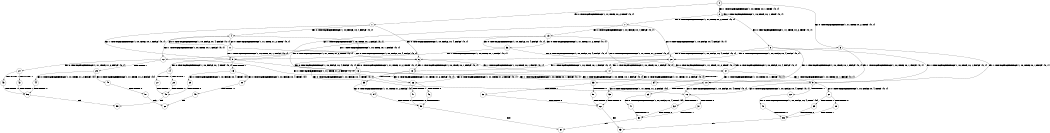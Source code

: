 digraph BCG {
size = "7, 10.5";
center = TRUE;
node [shape = circle];
0 [peripheries = 2];
0 -> 1 [label = "EX !0 !ATOMIC_EXCH_BRANCH (1, +1, TRUE, +0, 2, TRUE) !{0, 1}"];
0 -> 2 [label = "EX !1 !ATOMIC_EXCH_BRANCH (1, +0, TRUE, +0, 1, TRUE) !{0, 1}"];
0 -> 3 [label = "EX !0 !ATOMIC_EXCH_BRANCH (1, +1, TRUE, +0, 2, TRUE) !{0, 1}"];
1 -> 4 [label = "EX !0 !ATOMIC_EXCH_BRANCH (1, +0, FALSE, +0, 4, FALSE) !{0, 1}"];
1 -> 5 [label = "EX !1 !ATOMIC_EXCH_BRANCH (1, +0, TRUE, +0, 1, FALSE) !{0, 1}"];
1 -> 6 [label = "EX !0 !ATOMIC_EXCH_BRANCH (1, +0, FALSE, +0, 4, FALSE) !{0, 1}"];
2 -> 2 [label = "EX !1 !ATOMIC_EXCH_BRANCH (1, +0, TRUE, +0, 1, TRUE) !{0, 1}"];
2 -> 7 [label = "EX !0 !ATOMIC_EXCH_BRANCH (1, +1, TRUE, +0, 2, TRUE) !{0, 1}"];
2 -> 8 [label = "EX !0 !ATOMIC_EXCH_BRANCH (1, +1, TRUE, +0, 2, TRUE) !{0, 1}"];
3 -> 9 [label = "EX !1 !ATOMIC_EXCH_BRANCH (1, +0, TRUE, +0, 1, FALSE) !{0, 1}"];
3 -> 6 [label = "EX !0 !ATOMIC_EXCH_BRANCH (1, +0, FALSE, +0, 4, FALSE) !{0, 1}"];
3 -> 10 [label = "EX !1 !ATOMIC_EXCH_BRANCH (1, +0, TRUE, +0, 1, FALSE) !{0, 1}"];
4 -> 11 [label = "EX !0 !ATOMIC_EXCH_BRANCH (1, +1, TRUE, +1, 2, TRUE) !{0, 1}"];
4 -> 12 [label = "EX !1 !ATOMIC_EXCH_BRANCH (1, +0, TRUE, +0, 1, FALSE) !{0, 1}"];
4 -> 13 [label = "EX !0 !ATOMIC_EXCH_BRANCH (1, +1, TRUE, +1, 2, TRUE) !{0, 1}"];
5 -> 14 [label = "EX !0 !ATOMIC_EXCH_BRANCH (1, +0, FALSE, +0, 4, TRUE) !{0, 1}"];
5 -> 15 [label = "TERMINATE !1"];
5 -> 16 [label = "EX !0 !ATOMIC_EXCH_BRANCH (1, +0, FALSE, +0, 4, TRUE) !{0, 1}"];
6 -> 17 [label = "EX !1 !ATOMIC_EXCH_BRANCH (1, +0, TRUE, +0, 1, FALSE) !{0, 1}"];
6 -> 13 [label = "EX !0 !ATOMIC_EXCH_BRANCH (1, +1, TRUE, +1, 2, TRUE) !{0, 1}"];
6 -> 18 [label = "EX !1 !ATOMIC_EXCH_BRANCH (1, +0, TRUE, +0, 1, FALSE) !{0, 1}"];
7 -> 19 [label = "EX !0 !ATOMIC_EXCH_BRANCH (1, +0, FALSE, +0, 4, FALSE) !{0, 1}"];
7 -> 5 [label = "EX !1 !ATOMIC_EXCH_BRANCH (1, +0, TRUE, +0, 1, FALSE) !{0, 1}"];
7 -> 20 [label = "EX !0 !ATOMIC_EXCH_BRANCH (1, +0, FALSE, +0, 4, FALSE) !{0, 1}"];
8 -> 9 [label = "EX !1 !ATOMIC_EXCH_BRANCH (1, +0, TRUE, +0, 1, FALSE) !{0, 1}"];
8 -> 20 [label = "EX !0 !ATOMIC_EXCH_BRANCH (1, +0, FALSE, +0, 4, FALSE) !{0, 1}"];
8 -> 10 [label = "EX !1 !ATOMIC_EXCH_BRANCH (1, +0, TRUE, +0, 1, FALSE) !{0, 1}"];
9 -> 21 [label = "EX !0 !ATOMIC_EXCH_BRANCH (1, +0, FALSE, +0, 4, TRUE) !{0, 1}"];
9 -> 22 [label = "TERMINATE !1"];
9 -> 16 [label = "EX !0 !ATOMIC_EXCH_BRANCH (1, +0, FALSE, +0, 4, TRUE) !{0, 1}"];
10 -> 16 [label = "EX !0 !ATOMIC_EXCH_BRANCH (1, +0, FALSE, +0, 4, TRUE) !{0, 1}"];
10 -> 23 [label = "TERMINATE !1"];
11 -> 4 [label = "EX !0 !ATOMIC_EXCH_BRANCH (1, +0, FALSE, +0, 4, FALSE) !{0, 1}"];
11 -> 5 [label = "EX !1 !ATOMIC_EXCH_BRANCH (1, +0, TRUE, +0, 1, FALSE) !{0, 1}"];
11 -> 6 [label = "EX !0 !ATOMIC_EXCH_BRANCH (1, +0, FALSE, +0, 4, FALSE) !{0, 1}"];
12 -> 24 [label = "EX !0 !ATOMIC_EXCH_BRANCH (1, +1, TRUE, +1, 2, FALSE) !{0, 1}"];
12 -> 25 [label = "TERMINATE !1"];
12 -> 26 [label = "EX !0 !ATOMIC_EXCH_BRANCH (1, +1, TRUE, +1, 2, FALSE) !{0, 1}"];
13 -> 9 [label = "EX !1 !ATOMIC_EXCH_BRANCH (1, +0, TRUE, +0, 1, FALSE) !{0, 1}"];
13 -> 6 [label = "EX !0 !ATOMIC_EXCH_BRANCH (1, +0, FALSE, +0, 4, FALSE) !{0, 1}"];
13 -> 10 [label = "EX !1 !ATOMIC_EXCH_BRANCH (1, +0, TRUE, +0, 1, FALSE) !{0, 1}"];
14 -> 27 [label = "TERMINATE !0"];
14 -> 28 [label = "TERMINATE !1"];
15 -> 29 [label = "EX !0 !ATOMIC_EXCH_BRANCH (1, +0, FALSE, +0, 4, TRUE) !{0}"];
15 -> 30 [label = "EX !0 !ATOMIC_EXCH_BRANCH (1, +0, FALSE, +0, 4, TRUE) !{0}"];
16 -> 31 [label = "TERMINATE !0"];
16 -> 32 [label = "TERMINATE !1"];
17 -> 33 [label = "EX !0 !ATOMIC_EXCH_BRANCH (1, +1, TRUE, +1, 2, FALSE) !{0, 1}"];
17 -> 34 [label = "TERMINATE !1"];
17 -> 26 [label = "EX !0 !ATOMIC_EXCH_BRANCH (1, +1, TRUE, +1, 2, FALSE) !{0, 1}"];
18 -> 26 [label = "EX !0 !ATOMIC_EXCH_BRANCH (1, +1, TRUE, +1, 2, FALSE) !{0, 1}"];
18 -> 35 [label = "TERMINATE !1"];
19 -> 36 [label = "EX !0 !ATOMIC_EXCH_BRANCH (1, +1, TRUE, +1, 2, TRUE) !{0, 1}"];
19 -> 12 [label = "EX !1 !ATOMIC_EXCH_BRANCH (1, +0, TRUE, +0, 1, FALSE) !{0, 1}"];
19 -> 37 [label = "EX !0 !ATOMIC_EXCH_BRANCH (1, +1, TRUE, +1, 2, TRUE) !{0, 1}"];
20 -> 17 [label = "EX !1 !ATOMIC_EXCH_BRANCH (1, +0, TRUE, +0, 1, FALSE) !{0, 1}"];
20 -> 37 [label = "EX !0 !ATOMIC_EXCH_BRANCH (1, +1, TRUE, +1, 2, TRUE) !{0, 1}"];
20 -> 18 [label = "EX !1 !ATOMIC_EXCH_BRANCH (1, +0, TRUE, +0, 1, FALSE) !{0, 1}"];
21 -> 38 [label = "TERMINATE !0"];
21 -> 39 [label = "TERMINATE !1"];
22 -> 40 [label = "EX !0 !ATOMIC_EXCH_BRANCH (1, +0, FALSE, +0, 4, TRUE) !{0}"];
23 -> 41 [label = "EX !0 !ATOMIC_EXCH_BRANCH (1, +0, FALSE, +0, 4, TRUE) !{0}"];
24 -> 42 [label = "TERMINATE !0"];
24 -> 43 [label = "TERMINATE !1"];
25 -> 44 [label = "EX !0 !ATOMIC_EXCH_BRANCH (1, +1, TRUE, +1, 2, FALSE) !{0}"];
25 -> 45 [label = "EX !0 !ATOMIC_EXCH_BRANCH (1, +1, TRUE, +1, 2, FALSE) !{0}"];
26 -> 46 [label = "TERMINATE !0"];
26 -> 47 [label = "TERMINATE !1"];
27 -> 48 [label = "TERMINATE !1"];
28 -> 48 [label = "TERMINATE !0"];
29 -> 48 [label = "TERMINATE !0"];
30 -> 49 [label = "TERMINATE !0"];
31 -> 50 [label = "TERMINATE !1"];
32 -> 50 [label = "TERMINATE !0"];
33 -> 51 [label = "TERMINATE !0"];
33 -> 52 [label = "TERMINATE !1"];
34 -> 53 [label = "EX !0 !ATOMIC_EXCH_BRANCH (1, +1, TRUE, +1, 2, FALSE) !{0}"];
35 -> 54 [label = "EX !0 !ATOMIC_EXCH_BRANCH (1, +1, TRUE, +1, 2, FALSE) !{0}"];
36 -> 19 [label = "EX !0 !ATOMIC_EXCH_BRANCH (1, +0, FALSE, +0, 4, FALSE) !{0, 1}"];
36 -> 5 [label = "EX !1 !ATOMIC_EXCH_BRANCH (1, +0, TRUE, +0, 1, FALSE) !{0, 1}"];
36 -> 20 [label = "EX !0 !ATOMIC_EXCH_BRANCH (1, +0, FALSE, +0, 4, FALSE) !{0, 1}"];
37 -> 9 [label = "EX !1 !ATOMIC_EXCH_BRANCH (1, +0, TRUE, +0, 1, FALSE) !{0, 1}"];
37 -> 20 [label = "EX !0 !ATOMIC_EXCH_BRANCH (1, +0, FALSE, +0, 4, FALSE) !{0, 1}"];
37 -> 10 [label = "EX !1 !ATOMIC_EXCH_BRANCH (1, +0, TRUE, +0, 1, FALSE) !{0, 1}"];
38 -> 55 [label = "TERMINATE !1"];
39 -> 55 [label = "TERMINATE !0"];
40 -> 55 [label = "TERMINATE !0"];
41 -> 50 [label = "TERMINATE !0"];
42 -> 56 [label = "TERMINATE !1"];
43 -> 56 [label = "TERMINATE !0"];
44 -> 56 [label = "TERMINATE !0"];
45 -> 57 [label = "TERMINATE !0"];
46 -> 58 [label = "TERMINATE !1"];
47 -> 58 [label = "TERMINATE !0"];
48 -> 59 [label = "exit"];
49 -> 60 [label = "exit"];
50 -> 61 [label = "exit"];
51 -> 62 [label = "TERMINATE !1"];
52 -> 62 [label = "TERMINATE !0"];
53 -> 62 [label = "TERMINATE !0"];
54 -> 58 [label = "TERMINATE !0"];
55 -> 63 [label = "exit"];
56 -> 59 [label = "exit"];
57 -> 60 [label = "exit"];
58 -> 61 [label = "exit"];
62 -> 63 [label = "exit"];
}
